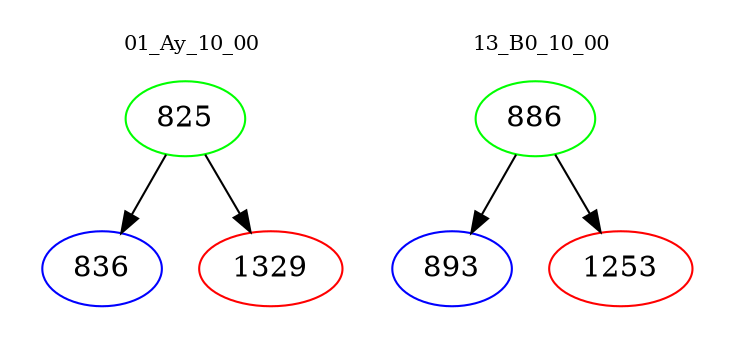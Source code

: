 digraph{
subgraph cluster_0 {
color = white
label = "01_Ay_10_00";
fontsize=10;
T0_825 [label="825", color="green"]
T0_825 -> T0_836 [color="black"]
T0_836 [label="836", color="blue"]
T0_825 -> T0_1329 [color="black"]
T0_1329 [label="1329", color="red"]
}
subgraph cluster_1 {
color = white
label = "13_B0_10_00";
fontsize=10;
T1_886 [label="886", color="green"]
T1_886 -> T1_893 [color="black"]
T1_893 [label="893", color="blue"]
T1_886 -> T1_1253 [color="black"]
T1_1253 [label="1253", color="red"]
}
}
